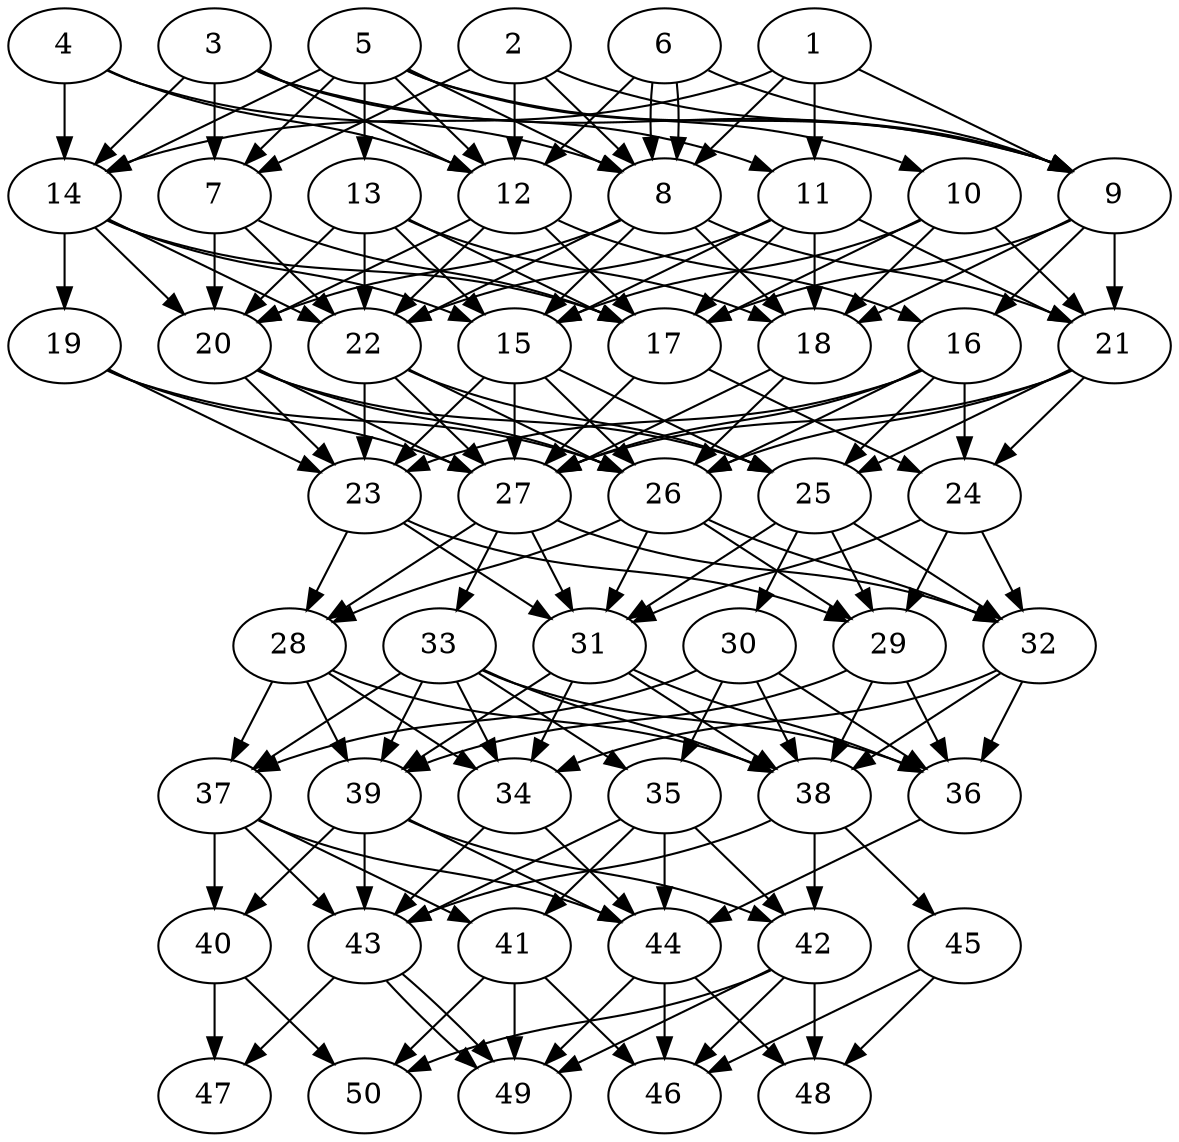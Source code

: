 // DAG automatically generated by daggen at Thu Oct  3 14:07:56 2019
// ./daggen --dot -n 50 --ccr 0.3 --fat 0.5 --regular 0.7 --density 0.9 --mindata 5242880 --maxdata 52428800 
digraph G {
  1 [size="143291733", alpha="0.14", expect_size="42987520"] 
  1 -> 8 [size ="42987520"]
  1 -> 9 [size ="42987520"]
  1 -> 11 [size ="42987520"]
  1 -> 14 [size ="42987520"]
  2 [size="47783253", alpha="0.17", expect_size="14334976"] 
  2 -> 7 [size ="14334976"]
  2 -> 8 [size ="14334976"]
  2 -> 9 [size ="14334976"]
  2 -> 12 [size ="14334976"]
  3 [size="116363947", alpha="0.05", expect_size="34909184"] 
  3 -> 7 [size ="34909184"]
  3 -> 9 [size ="34909184"]
  3 -> 11 [size ="34909184"]
  3 -> 12 [size ="34909184"]
  3 -> 14 [size ="34909184"]
  4 [size="143035733", alpha="0.02", expect_size="42910720"] 
  4 -> 8 [size ="42910720"]
  4 -> 12 [size ="42910720"]
  4 -> 14 [size ="42910720"]
  5 [size="34409813", alpha="0.13", expect_size="10322944"] 
  5 -> 7 [size ="10322944"]
  5 -> 8 [size ="10322944"]
  5 -> 9 [size ="10322944"]
  5 -> 10 [size ="10322944"]
  5 -> 12 [size ="10322944"]
  5 -> 13 [size ="10322944"]
  5 -> 14 [size ="10322944"]
  6 [size="32754347", alpha="0.15", expect_size="9826304"] 
  6 -> 8 [size ="9826304"]
  6 -> 8 [size ="9826304"]
  6 -> 9 [size ="9826304"]
  6 -> 12 [size ="9826304"]
  7 [size="117312853", alpha="0.16", expect_size="35193856"] 
  7 -> 17 [size ="35193856"]
  7 -> 20 [size ="35193856"]
  7 -> 22 [size ="35193856"]
  8 [size="62733653", alpha="0.06", expect_size="18820096"] 
  8 -> 15 [size ="18820096"]
  8 -> 18 [size ="18820096"]
  8 -> 20 [size ="18820096"]
  8 -> 21 [size ="18820096"]
  8 -> 22 [size ="18820096"]
  9 [size="43499520", alpha="0.07", expect_size="13049856"] 
  9 -> 16 [size ="13049856"]
  9 -> 17 [size ="13049856"]
  9 -> 18 [size ="13049856"]
  9 -> 21 [size ="13049856"]
  10 [size="118220800", alpha="0.12", expect_size="35466240"] 
  10 -> 15 [size ="35466240"]
  10 -> 17 [size ="35466240"]
  10 -> 18 [size ="35466240"]
  10 -> 21 [size ="35466240"]
  11 [size="60071253", alpha="0.02", expect_size="18021376"] 
  11 -> 15 [size ="18021376"]
  11 -> 17 [size ="18021376"]
  11 -> 18 [size ="18021376"]
  11 -> 21 [size ="18021376"]
  11 -> 22 [size ="18021376"]
  12 [size="174052693", alpha="0.20", expect_size="52215808"] 
  12 -> 16 [size ="52215808"]
  12 -> 17 [size ="52215808"]
  12 -> 20 [size ="52215808"]
  12 -> 22 [size ="52215808"]
  13 [size="149944320", alpha="0.19", expect_size="44983296"] 
  13 -> 15 [size ="44983296"]
  13 -> 17 [size ="44983296"]
  13 -> 18 [size ="44983296"]
  13 -> 20 [size ="44983296"]
  13 -> 22 [size ="44983296"]
  14 [size="35246080", alpha="0.14", expect_size="10573824"] 
  14 -> 15 [size ="10573824"]
  14 -> 17 [size ="10573824"]
  14 -> 19 [size ="10573824"]
  14 -> 20 [size ="10573824"]
  14 -> 22 [size ="10573824"]
  15 [size="50670933", alpha="0.18", expect_size="15201280"] 
  15 -> 23 [size ="15201280"]
  15 -> 25 [size ="15201280"]
  15 -> 26 [size ="15201280"]
  15 -> 27 [size ="15201280"]
  16 [size="155146240", alpha="0.12", expect_size="46543872"] 
  16 -> 23 [size ="46543872"]
  16 -> 24 [size ="46543872"]
  16 -> 25 [size ="46543872"]
  16 -> 26 [size ="46543872"]
  16 -> 27 [size ="46543872"]
  17 [size="119603200", alpha="0.06", expect_size="35880960"] 
  17 -> 24 [size ="35880960"]
  17 -> 27 [size ="35880960"]
  18 [size="88835413", alpha="0.11", expect_size="26650624"] 
  18 -> 26 [size ="26650624"]
  18 -> 27 [size ="26650624"]
  19 [size="132239360", alpha="0.11", expect_size="39671808"] 
  19 -> 23 [size ="39671808"]
  19 -> 26 [size ="39671808"]
  19 -> 27 [size ="39671808"]
  20 [size="28627627", alpha="0.19", expect_size="8588288"] 
  20 -> 23 [size ="8588288"]
  20 -> 25 [size ="8588288"]
  20 -> 26 [size ="8588288"]
  20 -> 27 [size ="8588288"]
  21 [size="126607360", alpha="0.04", expect_size="37982208"] 
  21 -> 24 [size ="37982208"]
  21 -> 25 [size ="37982208"]
  21 -> 26 [size ="37982208"]
  21 -> 27 [size ="37982208"]
  22 [size="140840960", alpha="0.12", expect_size="42252288"] 
  22 -> 23 [size ="42252288"]
  22 -> 25 [size ="42252288"]
  22 -> 26 [size ="42252288"]
  22 -> 27 [size ="42252288"]
  23 [size="140137813", alpha="0.12", expect_size="42041344"] 
  23 -> 28 [size ="42041344"]
  23 -> 29 [size ="42041344"]
  23 -> 31 [size ="42041344"]
  24 [size="133662720", alpha="0.09", expect_size="40098816"] 
  24 -> 29 [size ="40098816"]
  24 -> 31 [size ="40098816"]
  24 -> 32 [size ="40098816"]
  25 [size="83640320", alpha="0.08", expect_size="25092096"] 
  25 -> 29 [size ="25092096"]
  25 -> 30 [size ="25092096"]
  25 -> 31 [size ="25092096"]
  25 -> 32 [size ="25092096"]
  26 [size="69205333", alpha="0.08", expect_size="20761600"] 
  26 -> 28 [size ="20761600"]
  26 -> 29 [size ="20761600"]
  26 -> 31 [size ="20761600"]
  26 -> 32 [size ="20761600"]
  27 [size="164188160", alpha="0.02", expect_size="49256448"] 
  27 -> 28 [size ="49256448"]
  27 -> 31 [size ="49256448"]
  27 -> 32 [size ="49256448"]
  27 -> 33 [size ="49256448"]
  28 [size="50752853", alpha="0.01", expect_size="15225856"] 
  28 -> 34 [size ="15225856"]
  28 -> 37 [size ="15225856"]
  28 -> 38 [size ="15225856"]
  28 -> 39 [size ="15225856"]
  29 [size="135297707", alpha="0.04", expect_size="40589312"] 
  29 -> 36 [size ="40589312"]
  29 -> 38 [size ="40589312"]
  29 -> 39 [size ="40589312"]
  30 [size="65638400", alpha="0.19", expect_size="19691520"] 
  30 -> 35 [size ="19691520"]
  30 -> 36 [size ="19691520"]
  30 -> 37 [size ="19691520"]
  30 -> 38 [size ="19691520"]
  31 [size="60733440", alpha="0.20", expect_size="18220032"] 
  31 -> 34 [size ="18220032"]
  31 -> 36 [size ="18220032"]
  31 -> 38 [size ="18220032"]
  31 -> 39 [size ="18220032"]
  32 [size="89111893", alpha="0.00", expect_size="26733568"] 
  32 -> 34 [size ="26733568"]
  32 -> 36 [size ="26733568"]
  32 -> 38 [size ="26733568"]
  33 [size="23794347", alpha="0.18", expect_size="7138304"] 
  33 -> 34 [size ="7138304"]
  33 -> 35 [size ="7138304"]
  33 -> 36 [size ="7138304"]
  33 -> 37 [size ="7138304"]
  33 -> 38 [size ="7138304"]
  33 -> 39 [size ="7138304"]
  34 [size="120961707", alpha="0.17", expect_size="36288512"] 
  34 -> 43 [size ="36288512"]
  34 -> 44 [size ="36288512"]
  35 [size="34307413", alpha="0.01", expect_size="10292224"] 
  35 -> 41 [size ="10292224"]
  35 -> 42 [size ="10292224"]
  35 -> 43 [size ="10292224"]
  35 -> 44 [size ="10292224"]
  36 [size="95348053", alpha="0.03", expect_size="28604416"] 
  36 -> 44 [size ="28604416"]
  37 [size="162068480", alpha="0.17", expect_size="48620544"] 
  37 -> 40 [size ="48620544"]
  37 -> 41 [size ="48620544"]
  37 -> 43 [size ="48620544"]
  37 -> 44 [size ="48620544"]
  38 [size="19742720", alpha="0.01", expect_size="5922816"] 
  38 -> 42 [size ="5922816"]
  38 -> 43 [size ="5922816"]
  38 -> 45 [size ="5922816"]
  39 [size="28200960", alpha="0.19", expect_size="8460288"] 
  39 -> 40 [size ="8460288"]
  39 -> 42 [size ="8460288"]
  39 -> 43 [size ="8460288"]
  39 -> 44 [size ="8460288"]
  40 [size="56183467", alpha="0.18", expect_size="16855040"] 
  40 -> 47 [size ="16855040"]
  40 -> 50 [size ="16855040"]
  41 [size="47148373", alpha="0.12", expect_size="14144512"] 
  41 -> 46 [size ="14144512"]
  41 -> 49 [size ="14144512"]
  41 -> 50 [size ="14144512"]
  42 [size="43694080", alpha="0.01", expect_size="13108224"] 
  42 -> 46 [size ="13108224"]
  42 -> 48 [size ="13108224"]
  42 -> 49 [size ="13108224"]
  42 -> 50 [size ="13108224"]
  43 [size="45110613", alpha="0.06", expect_size="13533184"] 
  43 -> 47 [size ="13533184"]
  43 -> 49 [size ="13533184"]
  43 -> 49 [size ="13533184"]
  44 [size="26579627", alpha="0.05", expect_size="7973888"] 
  44 -> 46 [size ="7973888"]
  44 -> 48 [size ="7973888"]
  44 -> 49 [size ="7973888"]
  45 [size="163160747", alpha="0.13", expect_size="48948224"] 
  45 -> 46 [size ="48948224"]
  45 -> 48 [size ="48948224"]
  46 [size="173479253", alpha="0.07", expect_size="52043776"] 
  47 [size="37922133", alpha="0.00", expect_size="11376640"] 
  48 [size="173189120", alpha="0.18", expect_size="51956736"] 
  49 [size="21500587", alpha="0.10", expect_size="6450176"] 
  50 [size="169478827", alpha="0.08", expect_size="50843648"] 
}
